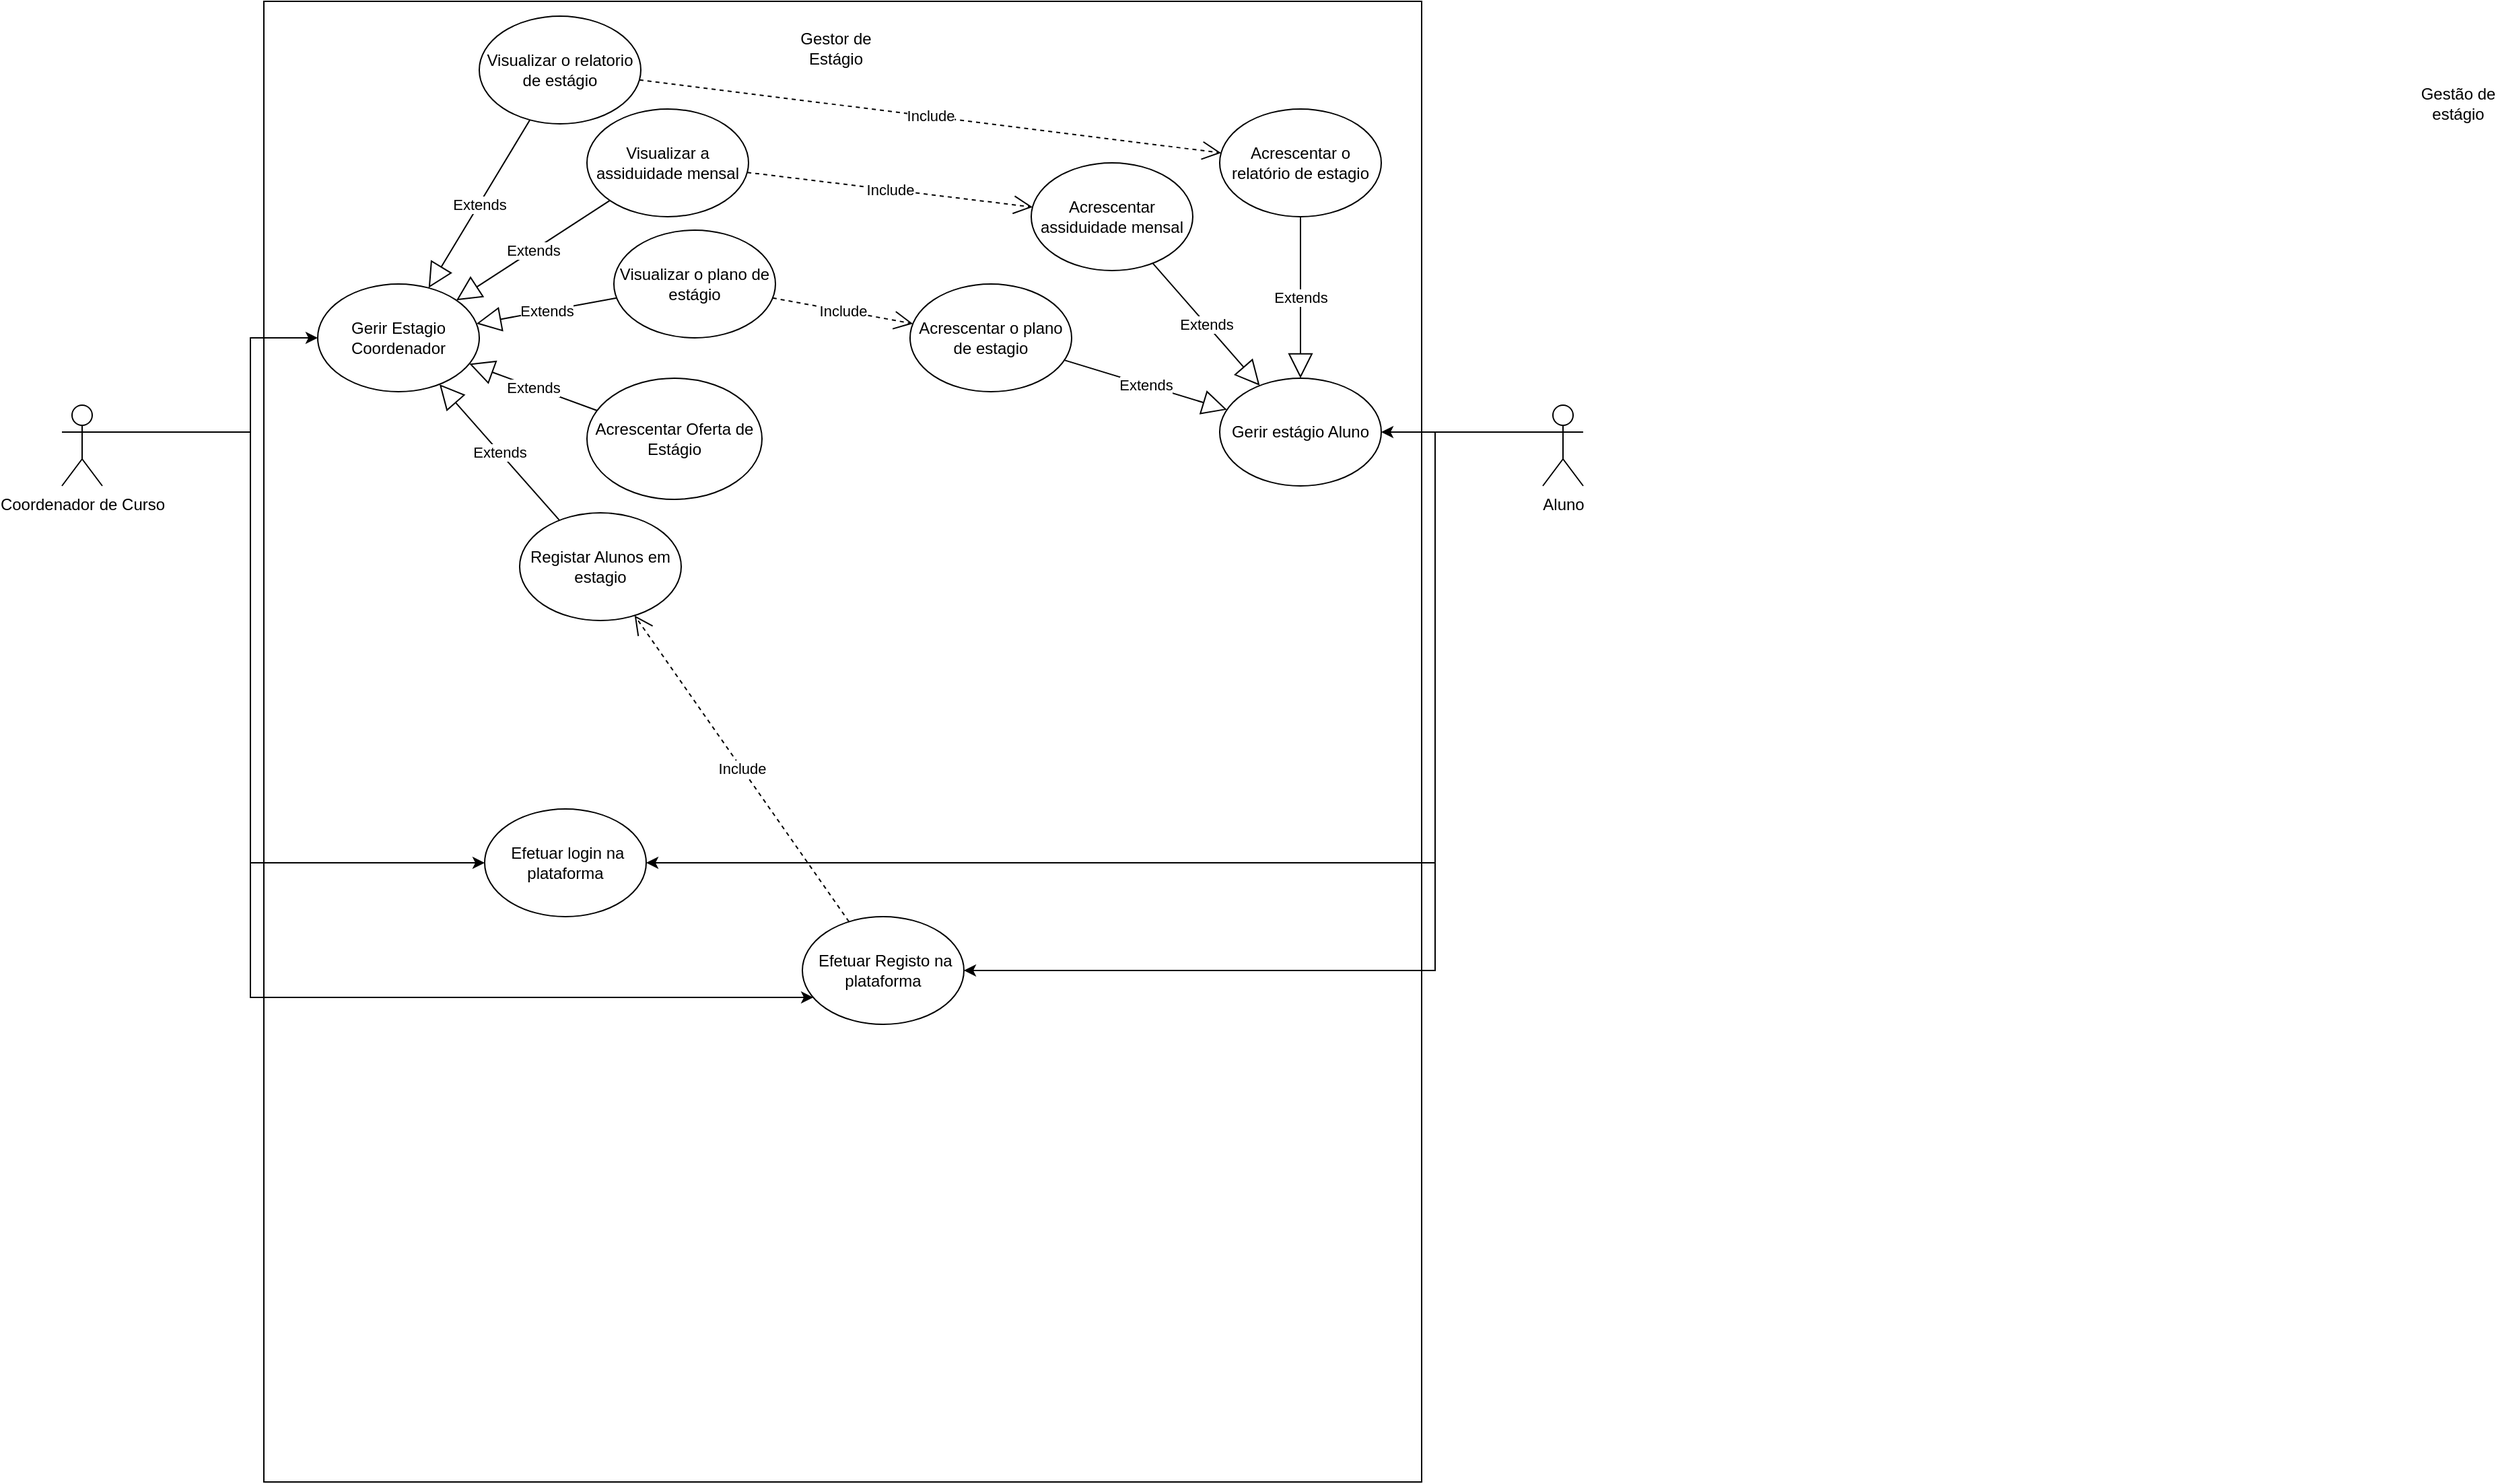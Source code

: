 <mxfile version="22.0.3" type="device">
  <diagram name="Página-1" id="GEee1OEaBXpxB0WYmWgN">
    <mxGraphModel dx="1120" dy="1696" grid="1" gridSize="10" guides="1" tooltips="1" connect="1" arrows="1" fold="1" page="1" pageScale="1" pageWidth="827" pageHeight="1169" math="0" shadow="0">
      <root>
        <mxCell id="0" />
        <mxCell id="1" parent="0" />
        <mxCell id="lKl97sVo7K0gIKeFhpwK-1" value="" style="rounded=0;whiteSpace=wrap;html=1;" parent="1" vertex="1">
          <mxGeometry x="250" y="-160" width="860" height="1100" as="geometry" />
        </mxCell>
        <mxCell id="0LYSF5TRQj_s78cTYySr-33" style="edgeStyle=orthogonalEdgeStyle;rounded=0;orthogonalLoop=1;jettySize=auto;html=1;exitX=1;exitY=0.333;exitDx=0;exitDy=0;exitPerimeter=0;" edge="1" parent="1" source="lKl97sVo7K0gIKeFhpwK-2" target="0LYSF5TRQj_s78cTYySr-3">
          <mxGeometry relative="1" as="geometry">
            <Array as="points">
              <mxPoint x="240" y="160" />
              <mxPoint x="240" y="580" />
            </Array>
          </mxGeometry>
        </mxCell>
        <mxCell id="0LYSF5TRQj_s78cTYySr-35" style="edgeStyle=orthogonalEdgeStyle;rounded=0;orthogonalLoop=1;jettySize=auto;html=1;exitX=1;exitY=0.333;exitDx=0;exitDy=0;exitPerimeter=0;" edge="1" parent="1" source="lKl97sVo7K0gIKeFhpwK-2" target="0LYSF5TRQj_s78cTYySr-8">
          <mxGeometry relative="1" as="geometry">
            <Array as="points">
              <mxPoint x="240" y="160" />
              <mxPoint x="240" y="480" />
            </Array>
          </mxGeometry>
        </mxCell>
        <mxCell id="0LYSF5TRQj_s78cTYySr-53" style="edgeStyle=orthogonalEdgeStyle;rounded=0;orthogonalLoop=1;jettySize=auto;html=1;exitX=1;exitY=0.333;exitDx=0;exitDy=0;exitPerimeter=0;" edge="1" parent="1" source="lKl97sVo7K0gIKeFhpwK-2" target="0LYSF5TRQj_s78cTYySr-37">
          <mxGeometry relative="1" as="geometry">
            <Array as="points">
              <mxPoint x="240" y="160" />
              <mxPoint x="240" y="90" />
            </Array>
          </mxGeometry>
        </mxCell>
        <mxCell id="lKl97sVo7K0gIKeFhpwK-2" value="Coordenador de Curso" style="shape=umlActor;verticalLabelPosition=bottom;verticalAlign=top;html=1;outlineConnect=0;" parent="1" vertex="1">
          <mxGeometry x="100" y="140" width="30" height="60" as="geometry" />
        </mxCell>
        <mxCell id="0LYSF5TRQj_s78cTYySr-28" style="edgeStyle=orthogonalEdgeStyle;rounded=0;orthogonalLoop=1;jettySize=auto;html=1;" edge="1" parent="1" source="lKl97sVo7K0gIKeFhpwK-25" target="0LYSF5TRQj_s78cTYySr-24">
          <mxGeometry relative="1" as="geometry">
            <Array as="points">
              <mxPoint x="1170" y="160" />
              <mxPoint x="1170" y="160" />
            </Array>
          </mxGeometry>
        </mxCell>
        <mxCell id="0LYSF5TRQj_s78cTYySr-29" style="edgeStyle=orthogonalEdgeStyle;rounded=0;orthogonalLoop=1;jettySize=auto;html=1;exitX=0;exitY=0.333;exitDx=0;exitDy=0;exitPerimeter=0;" edge="1" parent="1" source="lKl97sVo7K0gIKeFhpwK-25" target="0LYSF5TRQj_s78cTYySr-3">
          <mxGeometry relative="1" as="geometry">
            <Array as="points">
              <mxPoint x="1120" y="160" />
              <mxPoint x="1120" y="560" />
            </Array>
          </mxGeometry>
        </mxCell>
        <mxCell id="0LYSF5TRQj_s78cTYySr-30" style="edgeStyle=orthogonalEdgeStyle;rounded=0;orthogonalLoop=1;jettySize=auto;html=1;exitX=0;exitY=0.333;exitDx=0;exitDy=0;exitPerimeter=0;" edge="1" parent="1" source="lKl97sVo7K0gIKeFhpwK-25" target="0LYSF5TRQj_s78cTYySr-8">
          <mxGeometry relative="1" as="geometry">
            <Array as="points">
              <mxPoint x="1120" y="160" />
              <mxPoint x="1120" y="480" />
            </Array>
          </mxGeometry>
        </mxCell>
        <mxCell id="lKl97sVo7K0gIKeFhpwK-25" value="Aluno" style="shape=umlActor;verticalLabelPosition=bottom;verticalAlign=top;html=1;outlineConnect=0;" parent="1" vertex="1">
          <mxGeometry x="1200" y="140" width="30" height="60" as="geometry" />
        </mxCell>
        <mxCell id="lKl97sVo7K0gIKeFhpwK-44" value="Gestor de Estágio" style="text;html=1;strokeColor=none;fillColor=none;align=center;verticalAlign=middle;whiteSpace=wrap;rounded=0;" parent="1" vertex="1">
          <mxGeometry x="630" y="-140" width="90" height="30" as="geometry" />
        </mxCell>
        <mxCell id="0LYSF5TRQj_s78cTYySr-3" value="&amp;nbsp;Efetuar Registo na plataforma" style="ellipse;whiteSpace=wrap;html=1;" vertex="1" parent="1">
          <mxGeometry x="650" y="520" width="120" height="80" as="geometry" />
        </mxCell>
        <mxCell id="0LYSF5TRQj_s78cTYySr-14" value="Gestão de estágio" style="text;html=1;strokeColor=none;fillColor=none;align=center;verticalAlign=middle;whiteSpace=wrap;rounded=0;" vertex="1" parent="1">
          <mxGeometry x="1850" y="-99" width="60" height="30" as="geometry" />
        </mxCell>
        <mxCell id="0LYSF5TRQj_s78cTYySr-21" value="Acrescentar assiduidade mensal" style="ellipse;whiteSpace=wrap;html=1;" vertex="1" parent="1">
          <mxGeometry x="820" y="-40" width="120" height="80" as="geometry" />
        </mxCell>
        <mxCell id="0LYSF5TRQj_s78cTYySr-22" value="Acrescentar o plano de estagio" style="ellipse;whiteSpace=wrap;html=1;" vertex="1" parent="1">
          <mxGeometry x="730" y="50" width="120" height="80" as="geometry" />
        </mxCell>
        <mxCell id="0LYSF5TRQj_s78cTYySr-23" value="Acrescentar o relatório de estagio" style="ellipse;whiteSpace=wrap;html=1;" vertex="1" parent="1">
          <mxGeometry x="960" y="-80" width="120" height="80" as="geometry" />
        </mxCell>
        <mxCell id="0LYSF5TRQj_s78cTYySr-24" value="Gerir estágio Aluno" style="ellipse;whiteSpace=wrap;html=1;" vertex="1" parent="1">
          <mxGeometry x="960" y="120" width="120" height="80" as="geometry" />
        </mxCell>
        <mxCell id="0LYSF5TRQj_s78cTYySr-25" value="Extends" style="endArrow=block;endSize=16;endFill=0;html=1;rounded=0;" edge="1" parent="1" source="0LYSF5TRQj_s78cTYySr-21" target="0LYSF5TRQj_s78cTYySr-24">
          <mxGeometry width="160" relative="1" as="geometry">
            <mxPoint x="1070" y="90" as="sourcePoint" />
            <mxPoint x="1230" y="90" as="targetPoint" />
          </mxGeometry>
        </mxCell>
        <mxCell id="0LYSF5TRQj_s78cTYySr-26" value="Extends" style="endArrow=block;endSize=16;endFill=0;html=1;rounded=0;" edge="1" parent="1" source="0LYSF5TRQj_s78cTYySr-23" target="0LYSF5TRQj_s78cTYySr-24">
          <mxGeometry width="160" relative="1" as="geometry">
            <mxPoint x="1100" y="50" as="sourcePoint" />
            <mxPoint x="1030" y="130" as="targetPoint" />
          </mxGeometry>
        </mxCell>
        <mxCell id="0LYSF5TRQj_s78cTYySr-27" value="Extends" style="endArrow=block;endSize=16;endFill=0;html=1;rounded=0;" edge="1" parent="1" source="0LYSF5TRQj_s78cTYySr-22" target="0LYSF5TRQj_s78cTYySr-24">
          <mxGeometry width="160" relative="1" as="geometry">
            <mxPoint x="1180" y="180" as="sourcePoint" />
            <mxPoint x="1090" y="174" as="targetPoint" />
          </mxGeometry>
        </mxCell>
        <mxCell id="0LYSF5TRQj_s78cTYySr-8" value="&amp;nbsp;Efetuar login na plataforma" style="ellipse;whiteSpace=wrap;html=1;" vertex="1" parent="1">
          <mxGeometry x="414" y="440" width="120" height="80" as="geometry" />
        </mxCell>
        <mxCell id="0LYSF5TRQj_s78cTYySr-37" value="Gerir Estagio Coordenador" style="ellipse;whiteSpace=wrap;html=1;" vertex="1" parent="1">
          <mxGeometry x="290" y="50" width="120" height="80" as="geometry" />
        </mxCell>
        <mxCell id="0LYSF5TRQj_s78cTYySr-39" value="Visualizar o plano de estágio" style="ellipse;whiteSpace=wrap;html=1;" vertex="1" parent="1">
          <mxGeometry x="510" y="10" width="120" height="80" as="geometry" />
        </mxCell>
        <mxCell id="0LYSF5TRQj_s78cTYySr-40" value="Visualizar a assiduidade mensal" style="ellipse;whiteSpace=wrap;html=1;" vertex="1" parent="1">
          <mxGeometry x="490" y="-80" width="120" height="80" as="geometry" />
        </mxCell>
        <mxCell id="0LYSF5TRQj_s78cTYySr-41" value="Include" style="endArrow=open;endSize=12;dashed=1;html=1;rounded=0;" edge="1" parent="1" source="0LYSF5TRQj_s78cTYySr-39" target="0LYSF5TRQj_s78cTYySr-22">
          <mxGeometry width="160" relative="1" as="geometry">
            <mxPoint x="680" y="40" as="sourcePoint" />
            <mxPoint x="840" y="40" as="targetPoint" />
          </mxGeometry>
        </mxCell>
        <mxCell id="0LYSF5TRQj_s78cTYySr-44" value="Include" style="endArrow=open;endSize=12;dashed=1;html=1;rounded=0;" edge="1" parent="1" source="0LYSF5TRQj_s78cTYySr-40" target="0LYSF5TRQj_s78cTYySr-21">
          <mxGeometry width="160" relative="1" as="geometry">
            <mxPoint x="741" y="94" as="sourcePoint" />
            <mxPoint x="669" y="86" as="targetPoint" />
          </mxGeometry>
        </mxCell>
        <mxCell id="0LYSF5TRQj_s78cTYySr-46" value="Visualizar o relatorio de estágio" style="ellipse;whiteSpace=wrap;html=1;" vertex="1" parent="1">
          <mxGeometry x="410" y="-149" width="120" height="80" as="geometry" />
        </mxCell>
        <mxCell id="0LYSF5TRQj_s78cTYySr-47" value="Include" style="endArrow=open;endSize=12;dashed=1;html=1;rounded=0;" edge="1" parent="1" source="0LYSF5TRQj_s78cTYySr-46" target="0LYSF5TRQj_s78cTYySr-23">
          <mxGeometry width="160" relative="1" as="geometry">
            <mxPoint x="831" y="4" as="sourcePoint" />
            <mxPoint x="764" y="-4" as="targetPoint" />
          </mxGeometry>
        </mxCell>
        <mxCell id="0LYSF5TRQj_s78cTYySr-49" value="Extends" style="endArrow=block;endSize=16;endFill=0;html=1;rounded=0;" edge="1" parent="1" source="0LYSF5TRQj_s78cTYySr-39" target="0LYSF5TRQj_s78cTYySr-37">
          <mxGeometry width="160" relative="1" as="geometry">
            <mxPoint x="370" y="-30" as="sourcePoint" />
            <mxPoint x="530" y="-30" as="targetPoint" />
          </mxGeometry>
        </mxCell>
        <mxCell id="0LYSF5TRQj_s78cTYySr-50" value="Extends" style="endArrow=block;endSize=16;endFill=0;html=1;rounded=0;" edge="1" parent="1" source="0LYSF5TRQj_s78cTYySr-40" target="0LYSF5TRQj_s78cTYySr-37">
          <mxGeometry width="160" relative="1" as="geometry">
            <mxPoint x="523" y="63" as="sourcePoint" />
            <mxPoint x="417" y="87" as="targetPoint" />
          </mxGeometry>
        </mxCell>
        <mxCell id="0LYSF5TRQj_s78cTYySr-51" value="Extends" style="endArrow=block;endSize=16;endFill=0;html=1;rounded=0;" edge="1" parent="1" source="0LYSF5TRQj_s78cTYySr-46" target="0LYSF5TRQj_s78cTYySr-37">
          <mxGeometry width="160" relative="1" as="geometry">
            <mxPoint x="572" y="-6" as="sourcePoint" />
            <mxPoint x="408" y="76" as="targetPoint" />
          </mxGeometry>
        </mxCell>
        <mxCell id="0LYSF5TRQj_s78cTYySr-54" value="Acrescentar Oferta de Estágio" style="ellipse;whiteSpace=wrap;html=1;" vertex="1" parent="1">
          <mxGeometry x="490" y="120" width="130" height="90" as="geometry" />
        </mxCell>
        <mxCell id="0LYSF5TRQj_s78cTYySr-55" value="Registar Alunos em estagio" style="ellipse;whiteSpace=wrap;html=1;" vertex="1" parent="1">
          <mxGeometry x="440" y="220" width="120" height="80" as="geometry" />
        </mxCell>
        <mxCell id="0LYSF5TRQj_s78cTYySr-56" value="Extends" style="endArrow=block;endSize=16;endFill=0;html=1;rounded=0;" edge="1" parent="1" source="0LYSF5TRQj_s78cTYySr-54" target="0LYSF5TRQj_s78cTYySr-37">
          <mxGeometry width="160" relative="1" as="geometry">
            <mxPoint x="300" y="210" as="sourcePoint" />
            <mxPoint x="460" y="210" as="targetPoint" />
          </mxGeometry>
        </mxCell>
        <mxCell id="0LYSF5TRQj_s78cTYySr-57" value="Extends" style="endArrow=block;endSize=16;endFill=0;html=1;rounded=0;" edge="1" parent="1" source="0LYSF5TRQj_s78cTYySr-55" target="0LYSF5TRQj_s78cTYySr-37">
          <mxGeometry width="160" relative="1" as="geometry">
            <mxPoint x="300" y="220" as="sourcePoint" />
            <mxPoint x="460" y="220" as="targetPoint" />
          </mxGeometry>
        </mxCell>
        <mxCell id="0LYSF5TRQj_s78cTYySr-58" value="Include" style="endArrow=open;endSize=12;dashed=1;html=1;rounded=0;" edge="1" parent="1" source="0LYSF5TRQj_s78cTYySr-3" target="0LYSF5TRQj_s78cTYySr-55">
          <mxGeometry width="160" relative="1" as="geometry">
            <mxPoint x="742" y="90" as="sourcePoint" />
            <mxPoint x="638" y="71" as="targetPoint" />
          </mxGeometry>
        </mxCell>
      </root>
    </mxGraphModel>
  </diagram>
</mxfile>
